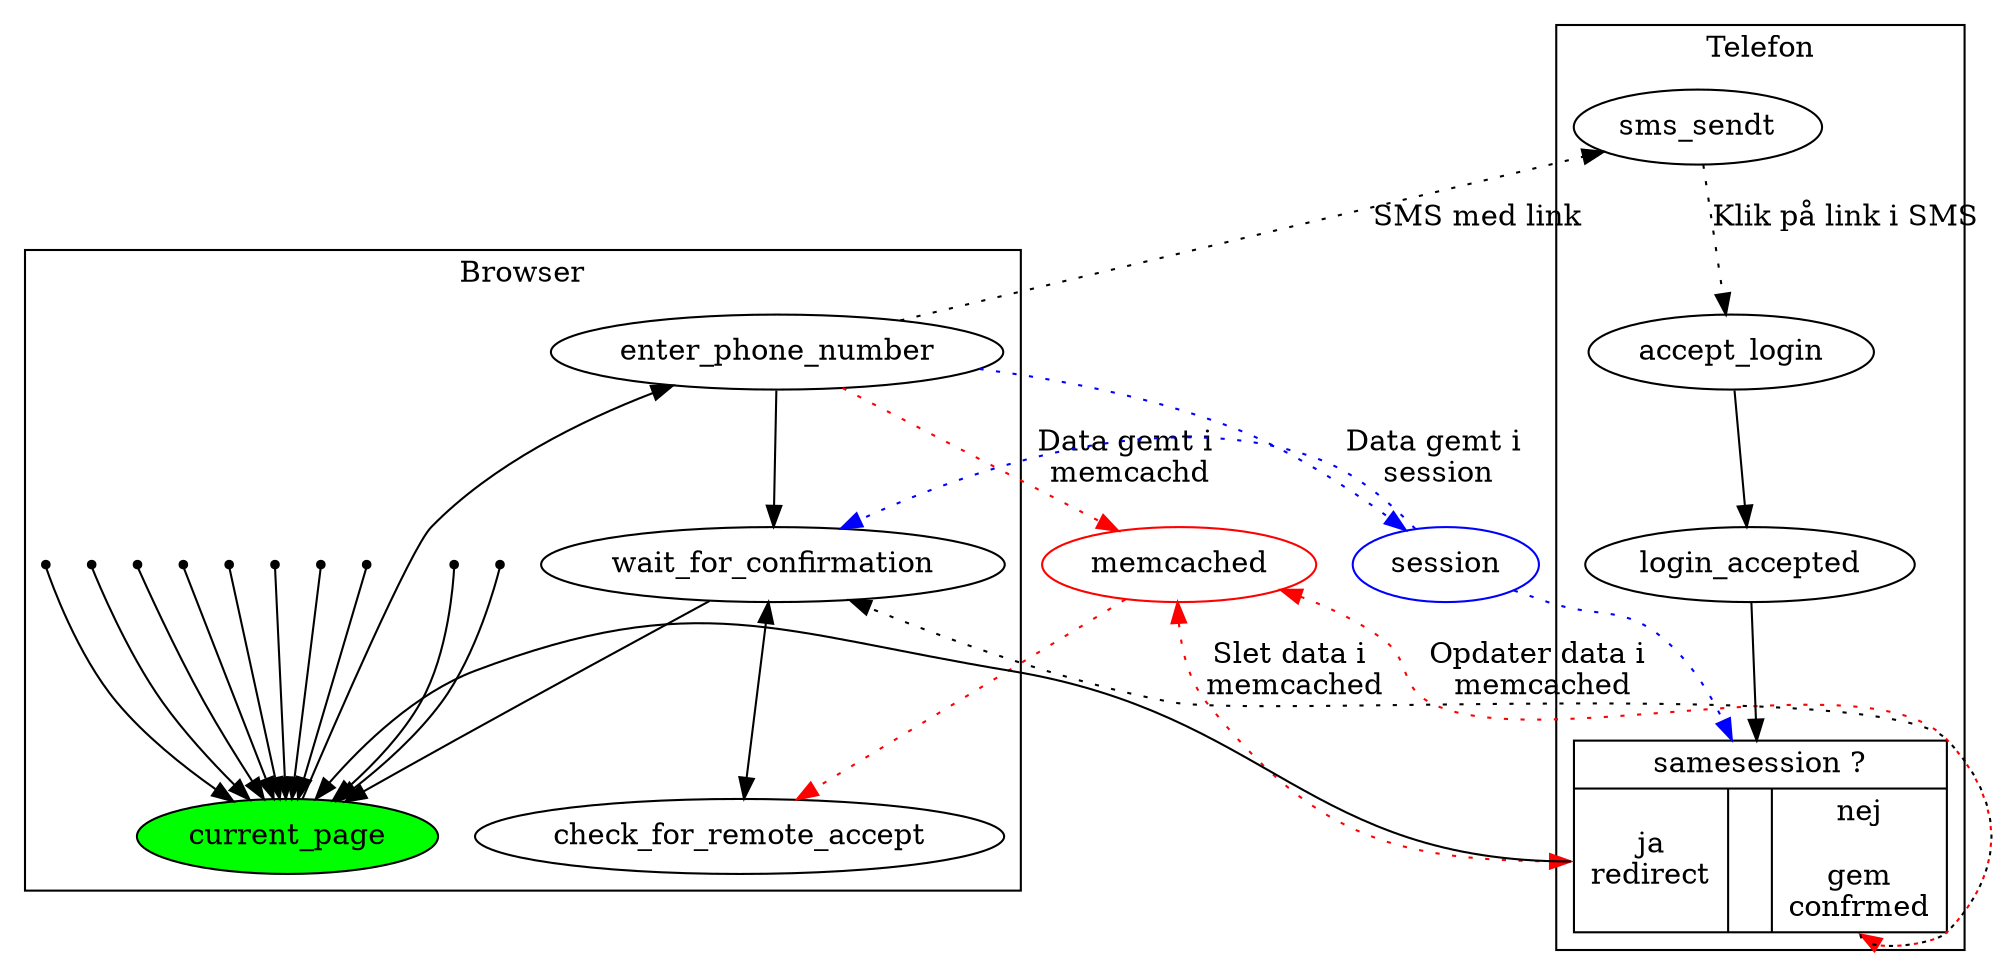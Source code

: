 digraph xxx {
  {
    edge [ color=red style=dotted ];
////////////////////////////////////////////////////////////////////////////////////////////
    enter_phone_number -> memcached [ label="Data gemt i \nmemcachd"]; /////
                          memcached [ color = red ];
                          memcached -> check_for_remote_accept;
                          memcached -> same_session:ja [ label = "Slet data i \nmemcached" dir=both ];
                          memcached -> same_session:nej [ label = "Opdater data i \nmemcached" dir=both ];
////////////////////////////////////////////////////////////////////////////////////////////
  }
  {
    edge [ color=blue style=dotted ];
////////////////////////////////////////////////////////////////////////////////////////////
        enter_phone_number -> session [ label="Data gemt i \nsession"];    /////
                              session [ color = blue ];
                              session -> wait_for_confirmation;
                              session -> same_session;
////////////////////////////////////////////////////////////////////////////////////////////
  }
  subgraph cluster_browser {
    label = "Browser";

    current_page [ style=filled fillcolor=green ];
    current_page ->
          enter_phone_number ->
                wait_for_confirmation ->
                      current_page;
                wait_for_confirmation ->
                      check_for_remote_accept [ dir=both ];

    node [ shape=point ];
    {1,2,3,4,5,6,7,8,9,0} -> current_page;
  }
  subgraph cluster_telefon {
    label = "Telefon";
    same_session [ shape=record label="{samesession ?|{<ja> ja\nredirect| &nbsp; |<nej> nej\n\ngem\nconfrmed}}" ];
    sms_sendt ->
          accept_login [ style=dotted label="Klik på link i SMS" ];
          accept_login ->
                login_accepted->
                      same_session;
                      same_session:ja -> current_page;
                      same_session:nej -> wait_for_confirmation [ style=dotted ];
  }
  
  enter_phone_number -> sms_sendt [ style= dotted label="SMS med link"];
}
